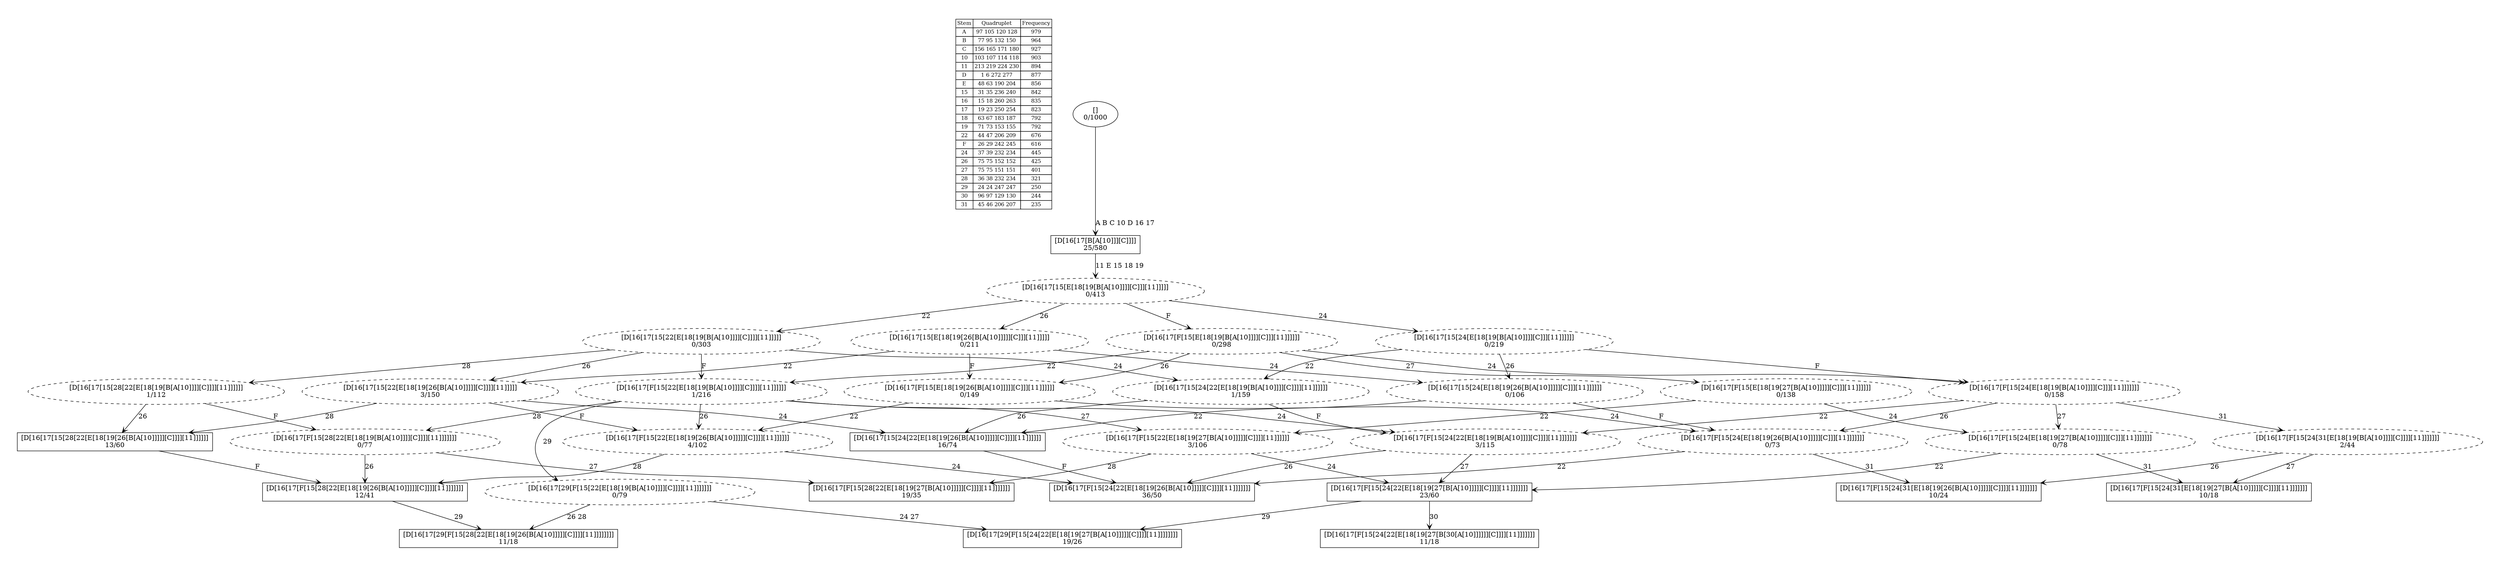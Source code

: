 digraph G {
	pad = 0.5;
	nodesep = 0.5;
"legend" [label = < <table border="0" cellborder="1" cellspacing="0"><tr><td>Stem</td><td>Quadruplet</td><td>Frequency</td></tr>
<tr><td>A</td><td>97 105 120 128</td><td>979</td></tr>
<tr><td>B</td><td>77 95 132 150</td><td>964</td></tr>
<tr><td>C</td><td>156 165 171 180</td><td>927</td></tr>
<tr><td>10</td><td>103 107 114 118</td><td>903</td></tr>
<tr><td>11</td><td>213 219 224 230</td><td>894</td></tr>
<tr><td>D</td><td>1 6 272 277</td><td>877</td></tr>
<tr><td>E</td><td>48 63 190 204</td><td>856</td></tr>
<tr><td>15</td><td>31 35 236 240</td><td>842</td></tr>
<tr><td>16</td><td>15 18 260 263</td><td>835</td></tr>
<tr><td>17</td><td>19 23 250 254</td><td>823</td></tr>
<tr><td>18</td><td>63 67 183 187</td><td>792</td></tr>
<tr><td>19</td><td>71 73 153 155</td><td>792</td></tr>
<tr><td>22</td><td>44 47 206 209</td><td>676</td></tr>
<tr><td>F</td><td>26 29 242 245</td><td>616</td></tr>
<tr><td>24</td><td>37 39 232 234</td><td>445</td></tr>
<tr><td>26</td><td>75 75 152 152</td><td>425</td></tr>
<tr><td>27</td><td>75 75 151 151</td><td>401</td></tr>
<tr><td>28</td><td>36 38 232 234</td><td>321</td></tr>
<tr><td>29</td><td>24 24 247 247</td><td>250</td></tr>
<tr><td>30</td><td>96 97 129 130</td><td>244</td></tr>
<tr><td>31</td><td>45 46 206 207</td><td>235</td></tr>
</table>>, shape = plaintext, fontsize=11];
"A B C 10 11 D E 15 16 17 18 19 22 F 24 26 " [shape = box];
"A B C 10 D 16 17 " [shape = box];
"A B C 10 11 D E 15 16 17 18 19 22 F 24 27 " [shape = box];
"A B C 10 11 D E 15 16 17 18 19 22 F 24 27 29 " [shape = box];
"A B C 10 11 D E 15 16 17 18 19 22 F 27 28 " [shape = box];
"A B C 10 11 D E 15 16 17 18 19 22 24 26 " [shape = box];
"A B C 10 11 D E 15 16 17 18 19 22 26 28 " [shape = box];
"A B C 10 11 D E 15 16 17 18 19 22 F 26 28 " [shape = box];
"A B C 10 11 D E 15 16 17 18 19 22 F 24 27 30 " [shape = box];
"A B C 10 11 D E 15 16 17 18 19 22 F 26 28 29 " [shape = box];
"A B C 10 11 D E 15 16 17 18 19 F 24 26 31 " [shape = box];
"A B C 10 11 D E 15 16 17 18 19 F 24 27 31 " [shape = box];
"A B C 10 11 D E 15 16 17 18 19 22 F 24 " [style = dashed];
"A B C 10 11 D E 15 16 17 18 19 22 F " [style = dashed];
"A B C 10 11 D E 15 16 17 18 19 22 26 " [style = dashed];
"A B C 10 11 D E 15 16 17 18 19 22 F 26 " [style = dashed];
"A B C 10 11 D E 15 16 17 18 19 F 24 26 " [style = dashed];
"A B C 10 11 D E 15 16 17 18 19 F 24 " [style = dashed];
"A B C 10 11 D E 15 16 17 18 19 22 F 27 " [style = dashed];
"A B C 10 11 D E 15 16 17 18 19 22 24 " [style = dashed];
"A B C 10 11 D E 15 16 17 18 19 22 " [style = dashed];
"A B C 10 11 D E 15 16 17 18 19 F 24 27 " [style = dashed];
"A B C 10 11 D E 15 16 17 18 19 22 F 29 " [style = dashed];
"A B C 10 11 D E 15 16 17 18 19 22 28 " [style = dashed];
"A B C 10 11 D E 15 16 17 18 19 22 F 28 " [style = dashed];
"A B C 10 11 D E 15 16 17 18 19 F " [style = dashed];
"A B C 10 11 D E 15 16 17 18 19 F 27 " [style = dashed];
"A B C 10 11 D E 15 16 17 18 19 24 26 " [style = dashed];
"A B C 10 11 D E 15 16 17 18 19 24 " [style = dashed];
"A B C 10 11 D E 15 16 17 18 19 26 " [style = dashed];
"A B C 10 11 D E 15 16 17 18 19 " [style = dashed];
"A B C 10 11 D E 15 16 17 18 19 F 26 " [style = dashed];
"A B C 10 11 D E 15 16 17 18 19 F 24 31 " [style = dashed];
"A B C 10 11 D E 15 16 17 18 19 22 F 24 26 " [label = "[D[16[17[F[15[24[22[E[18[19[26[B[A[10]]]]][C]]]][11]]]]]]]\n36/50"];
"A B C 10 D 16 17 " [label = "[D[16[17[B[A[10]]][C]]]]\n25/580"];
"A B C 10 11 D E 15 16 17 18 19 22 F 24 27 " [label = "[D[16[17[F[15[24[22[E[18[19[27[B[A[10]]]]][C]]]][11]]]]]]]\n23/60"];
"A B C 10 11 D E 15 16 17 18 19 22 F 24 27 29 " [label = "[D[16[17[29[F[15[24[22[E[18[19[27[B[A[10]]]]][C]]]][11]]]]]]]]\n19/26"];
"A B C 10 11 D E 15 16 17 18 19 22 F 27 28 " [label = "[D[16[17[F[15[28[22[E[18[19[27[B[A[10]]]]][C]]]][11]]]]]]]\n19/35"];
"A B C 10 11 D E 15 16 17 18 19 22 24 26 " [label = "[D[16[17[15[24[22[E[18[19[26[B[A[10]]]]][C]]]][11]]]]]]\n16/74"];
"A B C 10 11 D E 15 16 17 18 19 22 26 28 " [label = "[D[16[17[15[28[22[E[18[19[26[B[A[10]]]]][C]]]][11]]]]]]\n13/60"];
"A B C 10 11 D E 15 16 17 18 19 22 F 26 28 " [label = "[D[16[17[F[15[28[22[E[18[19[26[B[A[10]]]]][C]]]][11]]]]]]]\n12/41"];
"A B C 10 11 D E 15 16 17 18 19 22 F 24 27 30 " [label = "[D[16[17[F[15[24[22[E[18[19[27[B[30[A[10]]]]]][C]]]][11]]]]]]]\n11/18"];
"A B C 10 11 D E 15 16 17 18 19 22 F 26 28 29 " [label = "[D[16[17[29[F[15[28[22[E[18[19[26[B[A[10]]]]][C]]]][11]]]]]]]]\n11/18"];
"A B C 10 11 D E 15 16 17 18 19 F 24 26 31 " [label = "[D[16[17[F[15[24[31[E[18[19[26[B[A[10]]]]][C]]]][11]]]]]]]\n10/24"];
"A B C 10 11 D E 15 16 17 18 19 F 24 27 31 " [label = "[D[16[17[F[15[24[31[E[18[19[27[B[A[10]]]]][C]]]][11]]]]]]]\n10/18"];
"A B C 10 11 D E 15 16 17 18 19 22 F 24 " [label = "[D[16[17[F[15[24[22[E[18[19[B[A[10]]]][C]]]][11]]]]]]]\n3/115"];
"A B C 10 11 D E 15 16 17 18 19 22 F " [label = "[D[16[17[F[15[22[E[18[19[B[A[10]]]][C]]]][11]]]]]]\n1/216"];
"A B C 10 11 D E 15 16 17 18 19 22 26 " [label = "[D[16[17[15[22[E[18[19[26[B[A[10]]]]][C]]]][11]]]]]\n3/150"];
"A B C 10 11 D E 15 16 17 18 19 22 F 26 " [label = "[D[16[17[F[15[22[E[18[19[26[B[A[10]]]]][C]]]][11]]]]]]\n4/102"];
"A B C 10 11 D E 15 16 17 18 19 F 24 26 " [label = "[D[16[17[F[15[24[E[18[19[26[B[A[10]]]]][C]]][11]]]]]]]\n0/73"];
"A B C 10 11 D E 15 16 17 18 19 F 24 " [label = "[D[16[17[F[15[24[E[18[19[B[A[10]]]][C]]][11]]]]]]]\n0/158"];
"A B C 10 11 D E 15 16 17 18 19 22 F 27 " [label = "[D[16[17[F[15[22[E[18[19[27[B[A[10]]]]][C]]]][11]]]]]]\n3/106"];
"A B C 10 11 D E 15 16 17 18 19 22 24 " [label = "[D[16[17[15[24[22[E[18[19[B[A[10]]]][C]]]][11]]]]]]\n1/159"];
"A B C 10 11 D E 15 16 17 18 19 22 " [label = "[D[16[17[15[22[E[18[19[B[A[10]]]][C]]]][11]]]]]\n0/303"];
"A B C 10 11 D E 15 16 17 18 19 F 24 27 " [label = "[D[16[17[F[15[24[E[18[19[27[B[A[10]]]]][C]]][11]]]]]]]\n0/78"];
"A B C 10 11 D E 15 16 17 18 19 22 F 29 " [label = "[D[16[17[29[F[15[22[E[18[19[B[A[10]]]][C]]]][11]]]]]]]\n0/79"];
"A B C 10 11 D E 15 16 17 18 19 22 28 " [label = "[D[16[17[15[28[22[E[18[19[B[A[10]]]][C]]]][11]]]]]]\n1/112"];
"A B C 10 11 D E 15 16 17 18 19 22 F 28 " [label = "[D[16[17[F[15[28[22[E[18[19[B[A[10]]]][C]]]][11]]]]]]]\n0/77"];
"A B C 10 11 D E 15 16 17 18 19 F " [label = "[D[16[17[F[15[E[18[19[B[A[10]]]][C]]][11]]]]]]\n0/298"];
"A B C 10 11 D E 15 16 17 18 19 F 27 " [label = "[D[16[17[F[15[E[18[19[27[B[A[10]]]]][C]]][11]]]]]]\n0/138"];
"A B C 10 11 D E 15 16 17 18 19 24 26 " [label = "[D[16[17[15[24[E[18[19[26[B[A[10]]]]][C]]][11]]]]]]\n0/106"];
"A B C 10 11 D E 15 16 17 18 19 24 " [label = "[D[16[17[15[24[E[18[19[B[A[10]]]][C]]][11]]]]]]\n0/219"];
"A B C 10 11 D E 15 16 17 18 19 26 " [label = "[D[16[17[15[E[18[19[26[B[A[10]]]]][C]]][11]]]]]\n0/211"];
"A B C 10 11 D E 15 16 17 18 19 " [label = "[D[16[17[15[E[18[19[B[A[10]]]][C]]][11]]]]]\n0/413"];
"A B C 10 11 D E 15 16 17 18 19 F 26 " [label = "[D[16[17[F[15[E[18[19[26[B[A[10]]]]][C]]][11]]]]]]\n0/149"];
"A B C 10 11 D E 15 16 17 18 19 F 24 31 " [label = "[D[16[17[F[15[24[31[E[18[19[B[A[10]]]][C]]]][11]]]]]]]\n2/44"];
"" [label = "[]\n0/1000"];
"A B C 10 D 16 17 " -> "A B C 10 11 D E 15 16 17 18 19 " [label = "11 E 15 18 19 ", arrowhead = vee];
"A B C 10 11 D E 15 16 17 18 19 22 F 24 27 " -> "A B C 10 11 D E 15 16 17 18 19 22 F 24 27 29 " [label = "29 ", arrowhead = vee];
"A B C 10 11 D E 15 16 17 18 19 22 F 24 27 " -> "A B C 10 11 D E 15 16 17 18 19 22 F 24 27 30 " [label = "30 ", arrowhead = vee];
"A B C 10 11 D E 15 16 17 18 19 22 24 26 " -> "A B C 10 11 D E 15 16 17 18 19 22 F 24 26 " [label = "F ", arrowhead = vee];
"A B C 10 11 D E 15 16 17 18 19 22 26 28 " -> "A B C 10 11 D E 15 16 17 18 19 22 F 26 28 " [label = "F ", arrowhead = vee];
"A B C 10 11 D E 15 16 17 18 19 22 F 26 28 " -> "A B C 10 11 D E 15 16 17 18 19 22 F 26 28 29 " [label = "29 ", arrowhead = vee];
"A B C 10 11 D E 15 16 17 18 19 22 F 24 " -> "A B C 10 11 D E 15 16 17 18 19 22 F 24 26 " [label = "26 ", arrowhead = vee];
"A B C 10 11 D E 15 16 17 18 19 22 F 24 " -> "A B C 10 11 D E 15 16 17 18 19 22 F 24 27 " [label = "27 ", arrowhead = vee];
"A B C 10 11 D E 15 16 17 18 19 22 F " -> "A B C 10 11 D E 15 16 17 18 19 22 F 24 " [label = "24 ", arrowhead = vee];
"A B C 10 11 D E 15 16 17 18 19 22 F " -> "A B C 10 11 D E 15 16 17 18 19 22 F 26 " [label = "26 ", arrowhead = vee];
"A B C 10 11 D E 15 16 17 18 19 22 F " -> "A B C 10 11 D E 15 16 17 18 19 22 F 27 " [label = "27 ", arrowhead = vee];
"A B C 10 11 D E 15 16 17 18 19 22 F " -> "A B C 10 11 D E 15 16 17 18 19 22 F 29 " [label = "29 ", arrowhead = vee];
"A B C 10 11 D E 15 16 17 18 19 22 F " -> "A B C 10 11 D E 15 16 17 18 19 22 F 28 " [label = "28 ", arrowhead = vee];
"A B C 10 11 D E 15 16 17 18 19 22 26 " -> "A B C 10 11 D E 15 16 17 18 19 22 26 28 " [label = "28 ", arrowhead = vee];
"A B C 10 11 D E 15 16 17 18 19 22 26 " -> "A B C 10 11 D E 15 16 17 18 19 22 F 26 " [label = "F ", arrowhead = vee];
"A B C 10 11 D E 15 16 17 18 19 22 26 " -> "A B C 10 11 D E 15 16 17 18 19 22 24 26 " [label = "24 ", arrowhead = vee];
"A B C 10 11 D E 15 16 17 18 19 22 F 26 " -> "A B C 10 11 D E 15 16 17 18 19 22 F 24 26 " [label = "24 ", arrowhead = vee];
"A B C 10 11 D E 15 16 17 18 19 22 F 26 " -> "A B C 10 11 D E 15 16 17 18 19 22 F 26 28 " [label = "28 ", arrowhead = vee];
"A B C 10 11 D E 15 16 17 18 19 F 24 26 " -> "A B C 10 11 D E 15 16 17 18 19 22 F 24 26 " [label = "22 ", arrowhead = vee];
"A B C 10 11 D E 15 16 17 18 19 F 24 26 " -> "A B C 10 11 D E 15 16 17 18 19 F 24 26 31 " [label = "31 ", arrowhead = vee];
"A B C 10 11 D E 15 16 17 18 19 F 24 " -> "A B C 10 11 D E 15 16 17 18 19 22 F 24 " [label = "22 ", arrowhead = vee];
"A B C 10 11 D E 15 16 17 18 19 F 24 " -> "A B C 10 11 D E 15 16 17 18 19 F 24 26 " [label = "26 ", arrowhead = vee];
"A B C 10 11 D E 15 16 17 18 19 F 24 " -> "A B C 10 11 D E 15 16 17 18 19 F 24 27 " [label = "27 ", arrowhead = vee];
"A B C 10 11 D E 15 16 17 18 19 F 24 " -> "A B C 10 11 D E 15 16 17 18 19 F 24 31 " [label = "31 ", arrowhead = vee];
"A B C 10 11 D E 15 16 17 18 19 22 F 27 " -> "A B C 10 11 D E 15 16 17 18 19 22 F 24 27 " [label = "24 ", arrowhead = vee];
"A B C 10 11 D E 15 16 17 18 19 22 F 27 " -> "A B C 10 11 D E 15 16 17 18 19 22 F 27 28 " [label = "28 ", arrowhead = vee];
"A B C 10 11 D E 15 16 17 18 19 22 24 " -> "A B C 10 11 D E 15 16 17 18 19 22 24 26 " [label = "26 ", arrowhead = vee];
"A B C 10 11 D E 15 16 17 18 19 22 24 " -> "A B C 10 11 D E 15 16 17 18 19 22 F 24 " [label = "F ", arrowhead = vee];
"A B C 10 11 D E 15 16 17 18 19 22 " -> "A B C 10 11 D E 15 16 17 18 19 22 F " [label = "F ", arrowhead = vee];
"A B C 10 11 D E 15 16 17 18 19 22 " -> "A B C 10 11 D E 15 16 17 18 19 22 26 " [label = "26 ", arrowhead = vee];
"A B C 10 11 D E 15 16 17 18 19 22 " -> "A B C 10 11 D E 15 16 17 18 19 22 24 " [label = "24 ", arrowhead = vee];
"A B C 10 11 D E 15 16 17 18 19 22 " -> "A B C 10 11 D E 15 16 17 18 19 22 28 " [label = "28 ", arrowhead = vee];
"A B C 10 11 D E 15 16 17 18 19 F 24 27 " -> "A B C 10 11 D E 15 16 17 18 19 22 F 24 27 " [label = "22 ", arrowhead = vee];
"A B C 10 11 D E 15 16 17 18 19 F 24 27 " -> "A B C 10 11 D E 15 16 17 18 19 F 24 27 31 " [label = "31 ", arrowhead = vee];
"A B C 10 11 D E 15 16 17 18 19 22 F 29 " -> "A B C 10 11 D E 15 16 17 18 19 22 F 24 27 29 " [label = "24 27 ", arrowhead = vee];
"A B C 10 11 D E 15 16 17 18 19 22 F 29 " -> "A B C 10 11 D E 15 16 17 18 19 22 F 26 28 29 " [label = "26 28 ", arrowhead = vee];
"A B C 10 11 D E 15 16 17 18 19 22 28 " -> "A B C 10 11 D E 15 16 17 18 19 22 26 28 " [label = "26 ", arrowhead = vee];
"A B C 10 11 D E 15 16 17 18 19 22 28 " -> "A B C 10 11 D E 15 16 17 18 19 22 F 28 " [label = "F ", arrowhead = vee];
"A B C 10 11 D E 15 16 17 18 19 22 F 28 " -> "A B C 10 11 D E 15 16 17 18 19 22 F 27 28 " [label = "27 ", arrowhead = vee];
"A B C 10 11 D E 15 16 17 18 19 22 F 28 " -> "A B C 10 11 D E 15 16 17 18 19 22 F 26 28 " [label = "26 ", arrowhead = vee];
"A B C 10 11 D E 15 16 17 18 19 F " -> "A B C 10 11 D E 15 16 17 18 19 22 F " [label = "22 ", arrowhead = vee];
"A B C 10 11 D E 15 16 17 18 19 F " -> "A B C 10 11 D E 15 16 17 18 19 F 24 " [label = "24 ", arrowhead = vee];
"A B C 10 11 D E 15 16 17 18 19 F " -> "A B C 10 11 D E 15 16 17 18 19 F 27 " [label = "27 ", arrowhead = vee];
"A B C 10 11 D E 15 16 17 18 19 F " -> "A B C 10 11 D E 15 16 17 18 19 F 26 " [label = "26 ", arrowhead = vee];
"A B C 10 11 D E 15 16 17 18 19 F 27 " -> "A B C 10 11 D E 15 16 17 18 19 22 F 27 " [label = "22 ", arrowhead = vee];
"A B C 10 11 D E 15 16 17 18 19 F 27 " -> "A B C 10 11 D E 15 16 17 18 19 F 24 27 " [label = "24 ", arrowhead = vee];
"A B C 10 11 D E 15 16 17 18 19 24 26 " -> "A B C 10 11 D E 15 16 17 18 19 22 24 26 " [label = "22 ", arrowhead = vee];
"A B C 10 11 D E 15 16 17 18 19 24 26 " -> "A B C 10 11 D E 15 16 17 18 19 F 24 26 " [label = "F ", arrowhead = vee];
"A B C 10 11 D E 15 16 17 18 19 24 " -> "A B C 10 11 D E 15 16 17 18 19 F 24 " [label = "F ", arrowhead = vee];
"A B C 10 11 D E 15 16 17 18 19 24 " -> "A B C 10 11 D E 15 16 17 18 19 22 24 " [label = "22 ", arrowhead = vee];
"A B C 10 11 D E 15 16 17 18 19 24 " -> "A B C 10 11 D E 15 16 17 18 19 24 26 " [label = "26 ", arrowhead = vee];
"A B C 10 11 D E 15 16 17 18 19 26 " -> "A B C 10 11 D E 15 16 17 18 19 22 26 " [label = "22 ", arrowhead = vee];
"A B C 10 11 D E 15 16 17 18 19 26 " -> "A B C 10 11 D E 15 16 17 18 19 24 26 " [label = "24 ", arrowhead = vee];
"A B C 10 11 D E 15 16 17 18 19 26 " -> "A B C 10 11 D E 15 16 17 18 19 F 26 " [label = "F ", arrowhead = vee];
"A B C 10 11 D E 15 16 17 18 19 " -> "A B C 10 11 D E 15 16 17 18 19 22 " [label = "22 ", arrowhead = vee];
"A B C 10 11 D E 15 16 17 18 19 " -> "A B C 10 11 D E 15 16 17 18 19 F " [label = "F ", arrowhead = vee];
"A B C 10 11 D E 15 16 17 18 19 " -> "A B C 10 11 D E 15 16 17 18 19 24 " [label = "24 ", arrowhead = vee];
"A B C 10 11 D E 15 16 17 18 19 " -> "A B C 10 11 D E 15 16 17 18 19 26 " [label = "26 ", arrowhead = vee];
"A B C 10 11 D E 15 16 17 18 19 F 26 " -> "A B C 10 11 D E 15 16 17 18 19 22 F 26 " [label = "22 ", arrowhead = vee];
"A B C 10 11 D E 15 16 17 18 19 F 26 " -> "A B C 10 11 D E 15 16 17 18 19 F 24 26 " [label = "24 ", arrowhead = vee];
"A B C 10 11 D E 15 16 17 18 19 F 24 31 " -> "A B C 10 11 D E 15 16 17 18 19 F 24 26 31 " [label = "26 ", arrowhead = vee];
"A B C 10 11 D E 15 16 17 18 19 F 24 31 " -> "A B C 10 11 D E 15 16 17 18 19 F 24 27 31 " [label = "27 ", arrowhead = vee];
"" -> "A B C 10 D 16 17 " [label = "A B C 10 D 16 17 ", arrowhead = vee];
}